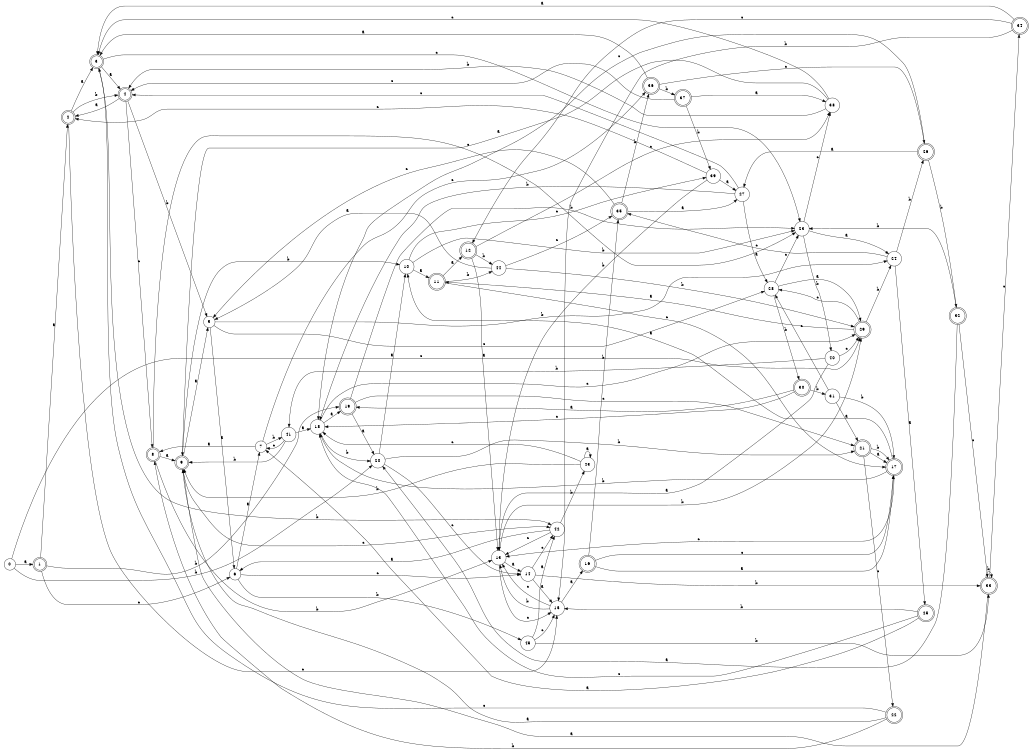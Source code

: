 digraph n37_6 {
__start0 [label="" shape="none"];

rankdir=LR;
size="8,5";

s0 [style="filled", color="black", fillcolor="white" shape="circle", label="0"];
s1 [style="rounded,filled", color="black", fillcolor="white" shape="doublecircle", label="1"];
s2 [style="rounded,filled", color="black", fillcolor="white" shape="doublecircle", label="2"];
s3 [style="rounded,filled", color="black", fillcolor="white" shape="doublecircle", label="3"];
s4 [style="rounded,filled", color="black", fillcolor="white" shape="doublecircle", label="4"];
s5 [style="filled", color="black", fillcolor="white" shape="circle", label="5"];
s6 [style="filled", color="black", fillcolor="white" shape="circle", label="6"];
s7 [style="filled", color="black", fillcolor="white" shape="circle", label="7"];
s8 [style="rounded,filled", color="black", fillcolor="white" shape="doublecircle", label="8"];
s9 [style="rounded,filled", color="black", fillcolor="white" shape="doublecircle", label="9"];
s10 [style="filled", color="black", fillcolor="white" shape="circle", label="10"];
s11 [style="rounded,filled", color="black", fillcolor="white" shape="doublecircle", label="11"];
s12 [style="rounded,filled", color="black", fillcolor="white" shape="doublecircle", label="12"];
s13 [style="filled", color="black", fillcolor="white" shape="circle", label="13"];
s14 [style="filled", color="black", fillcolor="white" shape="circle", label="14"];
s15 [style="filled", color="black", fillcolor="white" shape="circle", label="15"];
s16 [style="rounded,filled", color="black", fillcolor="white" shape="doublecircle", label="16"];
s17 [style="rounded,filled", color="black", fillcolor="white" shape="doublecircle", label="17"];
s18 [style="filled", color="black", fillcolor="white" shape="circle", label="18"];
s19 [style="rounded,filled", color="black", fillcolor="white" shape="doublecircle", label="19"];
s20 [style="filled", color="black", fillcolor="white" shape="circle", label="20"];
s21 [style="rounded,filled", color="black", fillcolor="white" shape="doublecircle", label="21"];
s22 [style="rounded,filled", color="black", fillcolor="white" shape="doublecircle", label="22"];
s23 [style="filled", color="black", fillcolor="white" shape="circle", label="23"];
s24 [style="filled", color="black", fillcolor="white" shape="circle", label="24"];
s25 [style="rounded,filled", color="black", fillcolor="white" shape="doublecircle", label="25"];
s26 [style="rounded,filled", color="black", fillcolor="white" shape="doublecircle", label="26"];
s27 [style="filled", color="black", fillcolor="white" shape="circle", label="27"];
s28 [style="filled", color="black", fillcolor="white" shape="circle", label="28"];
s29 [style="rounded,filled", color="black", fillcolor="white" shape="doublecircle", label="29"];
s30 [style="rounded,filled", color="black", fillcolor="white" shape="doublecircle", label="30"];
s31 [style="filled", color="black", fillcolor="white" shape="circle", label="31"];
s32 [style="rounded,filled", color="black", fillcolor="white" shape="doublecircle", label="32"];
s33 [style="rounded,filled", color="black", fillcolor="white" shape="doublecircle", label="33"];
s34 [style="rounded,filled", color="black", fillcolor="white" shape="doublecircle", label="34"];
s35 [style="rounded,filled", color="black", fillcolor="white" shape="doublecircle", label="35"];
s36 [style="rounded,filled", color="black", fillcolor="white" shape="doublecircle", label="36"];
s37 [style="rounded,filled", color="black", fillcolor="white" shape="doublecircle", label="37"];
s38 [style="filled", color="black", fillcolor="white" shape="circle", label="38"];
s39 [style="filled", color="black", fillcolor="white" shape="circle", label="39"];
s40 [style="filled", color="black", fillcolor="white" shape="circle", label="40"];
s41 [style="filled", color="black", fillcolor="white" shape="circle", label="41"];
s42 [style="filled", color="black", fillcolor="white" shape="circle", label="42"];
s43 [style="filled", color="black", fillcolor="white" shape="circle", label="43"];
s44 [style="filled", color="black", fillcolor="white" shape="circle", label="44"];
s45 [style="filled", color="black", fillcolor="white" shape="circle", label="45"];
s0 -> s1 [label="a"];
s0 -> s20 [label="b"];
s0 -> s29 [label="c"];
s1 -> s2 [label="a"];
s1 -> s19 [label="b"];
s1 -> s6 [label="c"];
s2 -> s3 [label="a"];
s2 -> s4 [label="b"];
s2 -> s15 [label="c"];
s3 -> s4 [label="a"];
s3 -> s42 [label="b"];
s3 -> s23 [label="c"];
s4 -> s2 [label="a"];
s4 -> s5 [label="b"];
s4 -> s8 [label="c"];
s5 -> s6 [label="a"];
s5 -> s24 [label="b"];
s5 -> s28 [label="c"];
s6 -> s7 [label="a"];
s6 -> s45 [label="b"];
s6 -> s14 [label="c"];
s7 -> s8 [label="a"];
s7 -> s41 [label="b"];
s7 -> s36 [label="c"];
s8 -> s9 [label="a"];
s8 -> s13 [label="b"];
s8 -> s23 [label="c"];
s9 -> s5 [label="a"];
s9 -> s10 [label="b"];
s9 -> s42 [label="c"];
s10 -> s11 [label="a"];
s10 -> s23 [label="b"];
s10 -> s39 [label="c"];
s11 -> s12 [label="a"];
s11 -> s44 [label="b"];
s11 -> s17 [label="c"];
s12 -> s13 [label="a"];
s12 -> s44 [label="b"];
s12 -> s38 [label="c"];
s13 -> s14 [label="a"];
s13 -> s29 [label="b"];
s13 -> s15 [label="c"];
s14 -> s15 [label="a"];
s14 -> s33 [label="b"];
s14 -> s42 [label="c"];
s15 -> s16 [label="a"];
s15 -> s13 [label="b"];
s15 -> s13 [label="c"];
s16 -> s17 [label="a"];
s16 -> s35 [label="b"];
s16 -> s17 [label="c"];
s17 -> s10 [label="a"];
s17 -> s18 [label="b"];
s17 -> s13 [label="c"];
s18 -> s19 [label="a"];
s18 -> s20 [label="b"];
s18 -> s29 [label="c"];
s19 -> s20 [label="a"];
s19 -> s23 [label="b"];
s19 -> s21 [label="c"];
s20 -> s10 [label="a"];
s20 -> s21 [label="b"];
s20 -> s14 [label="c"];
s21 -> s17 [label="a"];
s21 -> s17 [label="b"];
s21 -> s22 [label="c"];
s22 -> s9 [label="a"];
s22 -> s8 [label="b"];
s22 -> s3 [label="c"];
s23 -> s24 [label="a"];
s23 -> s40 [label="b"];
s23 -> s38 [label="c"];
s24 -> s25 [label="a"];
s24 -> s26 [label="b"];
s24 -> s35 [label="c"];
s25 -> s7 [label="a"];
s25 -> s15 [label="b"];
s25 -> s18 [label="c"];
s26 -> s27 [label="a"];
s26 -> s32 [label="b"];
s26 -> s18 [label="c"];
s27 -> s28 [label="a"];
s27 -> s18 [label="b"];
s27 -> s4 [label="c"];
s28 -> s29 [label="a"];
s28 -> s30 [label="b"];
s28 -> s23 [label="c"];
s29 -> s11 [label="a"];
s29 -> s24 [label="b"];
s29 -> s28 [label="c"];
s30 -> s19 [label="a"];
s30 -> s31 [label="b"];
s30 -> s18 [label="c"];
s31 -> s21 [label="a"];
s31 -> s17 [label="b"];
s31 -> s28 [label="c"];
s32 -> s20 [label="a"];
s32 -> s23 [label="b"];
s32 -> s33 [label="c"];
s33 -> s9 [label="a"];
s33 -> s33 [label="b"];
s33 -> s34 [label="c"];
s34 -> s3 [label="a"];
s34 -> s15 [label="b"];
s34 -> s12 [label="c"];
s35 -> s27 [label="a"];
s35 -> s36 [label="b"];
s35 -> s5 [label="c"];
s36 -> s3 [label="a"];
s36 -> s37 [label="b"];
s36 -> s26 [label="c"];
s37 -> s38 [label="a"];
s37 -> s39 [label="b"];
s37 -> s4 [label="c"];
s38 -> s9 [label="a"];
s38 -> s4 [label="b"];
s38 -> s3 [label="c"];
s39 -> s27 [label="a"];
s39 -> s13 [label="b"];
s39 -> s2 [label="c"];
s40 -> s13 [label="a"];
s40 -> s41 [label="b"];
s40 -> s29 [label="c"];
s41 -> s18 [label="a"];
s41 -> s9 [label="b"];
s41 -> s7 [label="c"];
s42 -> s6 [label="a"];
s42 -> s43 [label="b"];
s42 -> s13 [label="c"];
s43 -> s43 [label="a"];
s43 -> s9 [label="b"];
s43 -> s18 [label="c"];
s44 -> s5 [label="a"];
s44 -> s29 [label="b"];
s44 -> s35 [label="c"];
s45 -> s42 [label="a"];
s45 -> s33 [label="b"];
s45 -> s15 [label="c"];

}